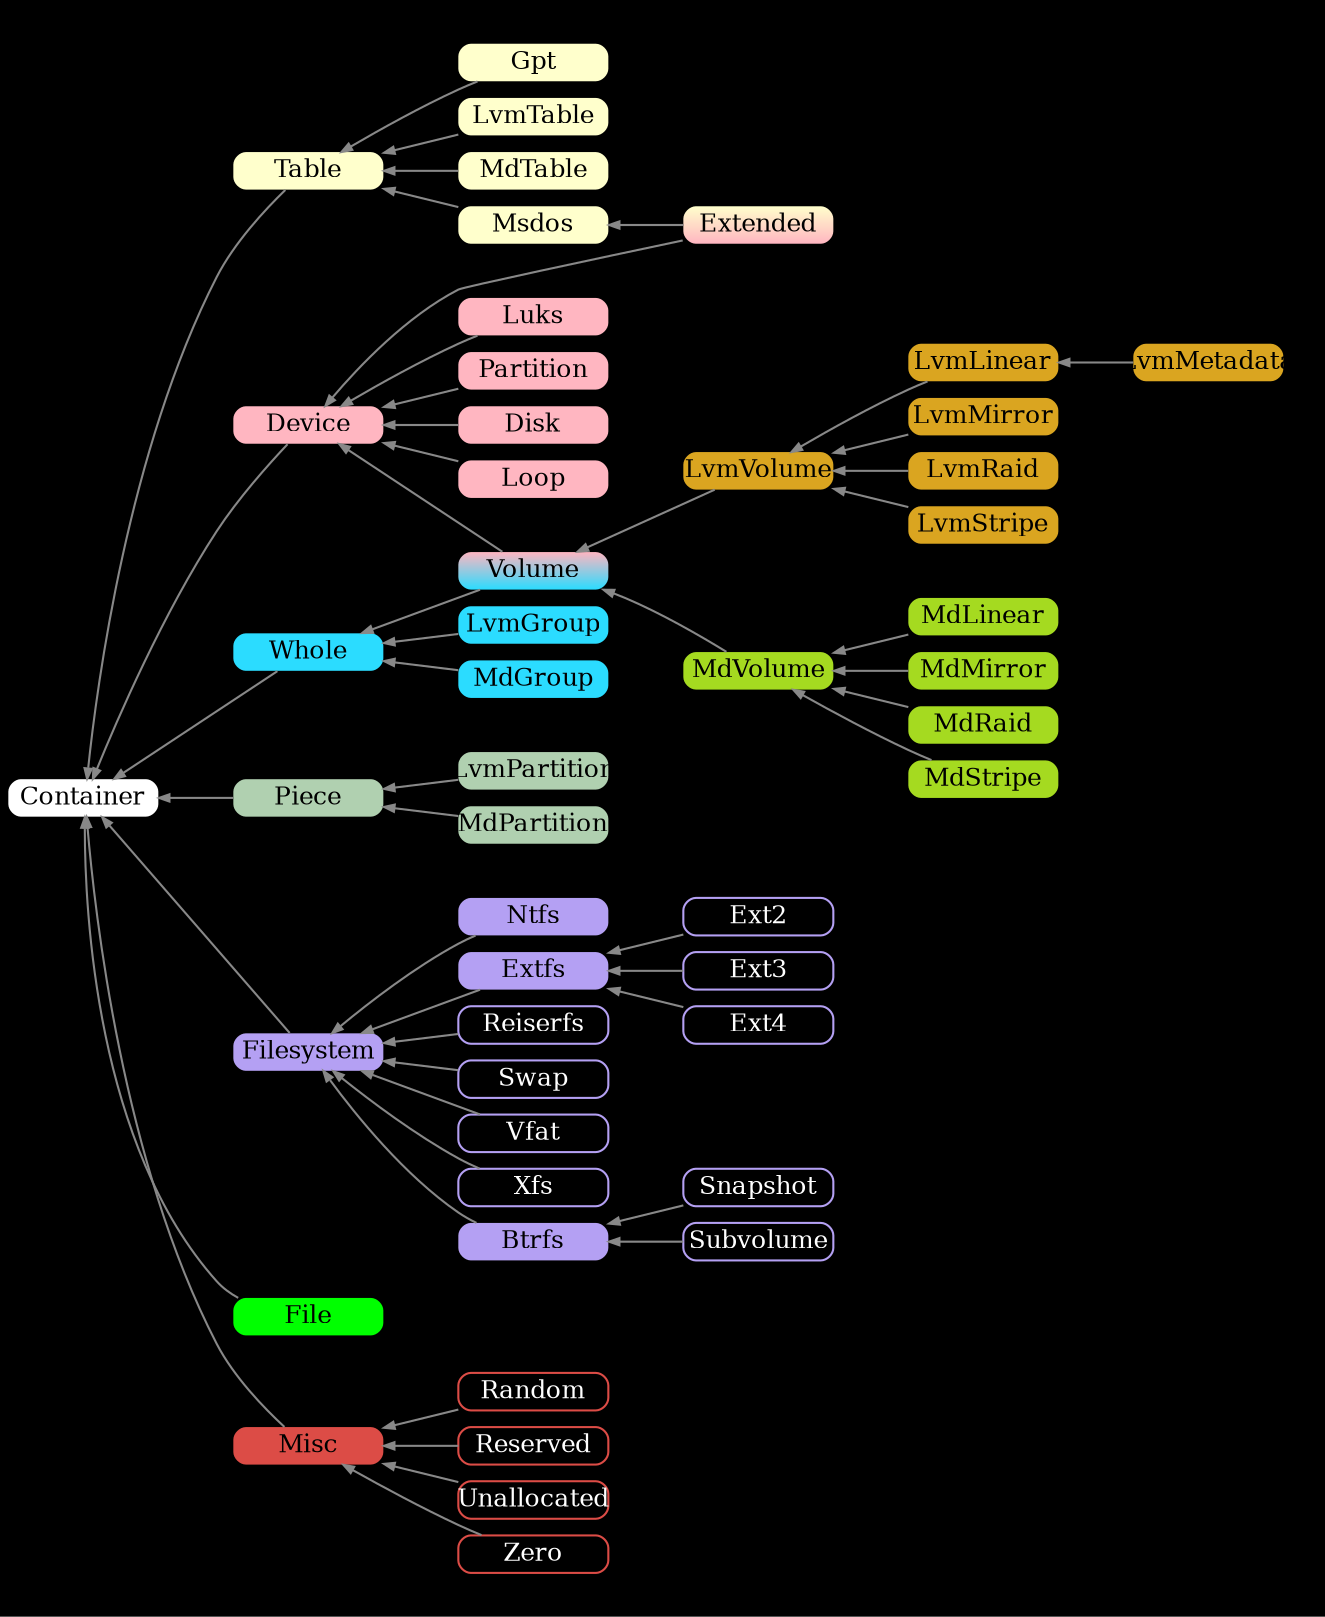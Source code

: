 digraph G
{
	graph [
		rankdir="RL"
		bgcolor=black
		color=white
		nodesep=0.1
		ranksep=0.5
	];

	node [
		shape=Mrecord
		fontsize=12
		style=filled
		color=white
		width="1.0"
		height="0.25"
		fixedsize=true
		penwidth=0
	];

	edge [
		penwidth=1.0
		color="#888888"
		arrowsize=0.5
	];

	Container      [ fillcolor="#FFFFFF" ];

	Table          [ fillcolor="#FFFFCC" ];
	Gpt            [ fillcolor="#FFFFCC" ];
	LvmTable       [ fillcolor="#FFFFCC" ];
	MdTable        [ fillcolor="#FFFFCC" ];
	Msdos          [ fillcolor="#FFFFCC" ];
	Extended       [ fillcolor="#FFFFCC:#FFB6C1" gradientangle=270 ];

	Volume         [ fillcolor="#2BDCFF:#FFB6C1" gradientangle=90 ];
	Whole          [ fillcolor="#2BDCFF" ];

	LvmLinear      [ fillcolor="#DAA520" ];
	LvmMetadata    [ fillcolor="#DAA520" ];
	LvmMirror      [ fillcolor="#DAA520" ];
	LvmRaid        [ fillcolor="#DAA520" ];
	LvmStripe      [ fillcolor="#DAA520" ];
	LvmVolume      [ fillcolor="#DAA520" ];

	MdLinear       [ fillcolor="#A5DA20" ];
	MdMirror       [ fillcolor="#A5DA20" ];
	MdRaid         [ fillcolor="#A5DA20" ];
	MdStripe       [ fillcolor="#A5DA20" ];
	MdVolume       [ fillcolor="#A5DA20" ];

	Device         [ fillcolor="#FFB6C1" ];
	Luks           [ fillcolor="#FFB6C1" ];
	Partition      [ fillcolor="#FFB6C1" ];

	Disk           [ fillcolor="#FFB6C1" ];
	Loop           [ fillcolor="#FFB6C1" ];

	LvmPartition   [ fillcolor="#B0D0B0" ];
	MdPartition    [ fillcolor="#B0D0B0" ];
	Piece          [ fillcolor="#B0D0B0" ];

	Btrfs          [ fillcolor="#B4A0F3" ];
	Extfs          [ fillcolor="#B4A0F3" ];
	Filesystem     [ fillcolor="#B4A0F3" ];
	Ntfs           [ fillcolor="#B4A0F3" ];

	Ext2  [ color="#B4A0F3" fontcolor=white style=solid penwidth=1 ];
	Ext3  [ color="#B4A0F3" fontcolor=white style=solid penwidth=1 ];
	Ext4  [ color="#B4A0F3" fontcolor=white style=solid penwidth=1 ];

	Reiserfs       [ color="#B4A0F3" fontcolor=white style=solid penwidth=1 ];
	Swap           [ color="#B4A0F3" fontcolor=white style=solid penwidth=1 ];
	Vfat           [ color="#B4A0F3" fontcolor=white style=solid penwidth=1 ];
	Xfs            [ color="#B4A0F3" fontcolor=white style=solid penwidth=1 ];

	BtrfsSnapshot  [ label="Snapshot"  color="#B4A0F3" fontcolor=white style=solid penwidth=1 ];
	BtrfsSubvolume [ label="Subvolume" color="#B4A0F3" fontcolor=white style=solid penwidth=1 ];

	File           [ fillcolor="#00FF00" ];

	Misc           [ fillcolor="#DC4C46" ];
	Random         [ color="#DC4C46" fontcolor=white style=solid penwidth=1 ];
	Reserved       [ color="#DC4C46" fontcolor=white style=solid penwidth=1 ];
	Unallocated    [ color="#DC4C46" fontcolor=white style=solid penwidth=1 ];
	Zero           [ color="#DC4C46" fontcolor=white style=solid penwidth=1 ];

	LvmGroup       [ fillcolor="#2BDCFF" ];
	MdGroup        [ fillcolor="#2BDCFF" ];

	Device     -> Container;
	Filesystem -> Container;
	Misc       -> Container;
	Piece      -> Container;
	Table      -> Container;
	Whole      -> Container;

	File       -> Container;

	LvmVolume  -> Volume;
	MdVolume   -> Volume;

	Extended   -> Device;

	subgraph cluster_1 {
		color = transparent;

		Extended             -> Msdos;

		Gpt                  -> Table;
		LvmTable             -> Table;
		MdTable              -> Table;
		Msdos                -> Table;
	}

	subgraph cluster_2 {
		color = transparent;

		Btrfs                -> Filesystem;
		Extfs                -> Filesystem;
		Ntfs                 -> Filesystem;
		Reiserfs             -> Filesystem;
		Swap                 -> Filesystem;
		Vfat                 -> Filesystem;
		Xfs                  -> Filesystem;

		Ext2                 -> Extfs;
		Ext3                 -> Extfs;
		Ext4                 -> Extfs;

		BtrfsSubvolume       -> Btrfs;
		BtrfsSnapshot        -> Btrfs;
	}

	subgraph cluster_3 {
		color = transparent;

		Zero                 -> Misc;
		Random               -> Misc;
		Reserved             -> Misc;
		Unallocated          -> Misc;
	}

	subgraph cluster_4 {
		color = transparent;

		LvmPartition         -> Piece;
		MdPartition          -> Piece;
	}

	subgraph cluster_5 {
		color = transparent;

		LvmMetadata          -> LvmLinear;
		LvmLinear            -> LvmVolume;
		LvmMirror            -> LvmVolume;
		LvmRaid              -> LvmVolume;
		LvmStripe            -> LvmVolume;
	}

	subgraph cluster_6 {
		color = transparent;

		MdLinear             -> MdVolume;
		MdMirror             -> MdVolume;
		MdRaid               -> MdVolume;
		MdStripe             -> MdVolume;
	}

	subgraph cluster_7 {
		color = transparent;

		LvmGroup             -> Whole;
		MdGroup              -> Whole;
		Volume               -> Whole;
	}

	subgraph cluster_8 {
		color = transparent;

		Partition            -> Device;
		Luks                 -> Device;
		Disk                 -> Device;
		Loop                 -> Device;
		Volume               -> Device;
	}
}

